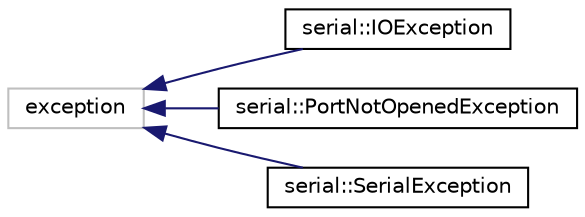 digraph "Graphical Class Hierarchy"
{
 // LATEX_PDF_SIZE
  edge [fontname="Helvetica",fontsize="10",labelfontname="Helvetica",labelfontsize="10"];
  node [fontname="Helvetica",fontsize="10",shape=record];
  rankdir="LR";
  Node57 [label="exception",height=0.2,width=0.4,color="grey75", fillcolor="white", style="filled",tooltip=" "];
  Node57 -> Node0 [dir="back",color="midnightblue",fontsize="10",style="solid",fontname="Helvetica"];
  Node0 [label="serial::IOException",height=0.2,width=0.4,color="black", fillcolor="white", style="filled",URL="$classserial_1_1_i_o_exception.html",tooltip=" "];
  Node57 -> Node59 [dir="back",color="midnightblue",fontsize="10",style="solid",fontname="Helvetica"];
  Node59 [label="serial::PortNotOpenedException",height=0.2,width=0.4,color="black", fillcolor="white", style="filled",URL="$classserial_1_1_port_not_opened_exception.html",tooltip=" "];
  Node57 -> Node60 [dir="back",color="midnightblue",fontsize="10",style="solid",fontname="Helvetica"];
  Node60 [label="serial::SerialException",height=0.2,width=0.4,color="black", fillcolor="white", style="filled",URL="$classserial_1_1_serial_exception.html",tooltip=" "];
}

